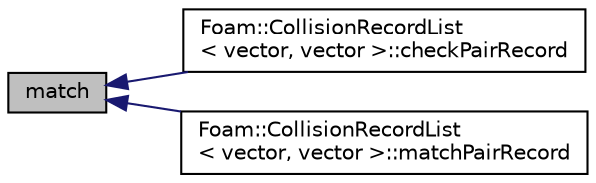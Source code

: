 digraph "match"
{
  bgcolor="transparent";
  edge [fontname="Helvetica",fontsize="10",labelfontname="Helvetica",labelfontsize="10"];
  node [fontname="Helvetica",fontsize="10",shape=record];
  rankdir="LR";
  Node77 [label="match",height=0.2,width=0.4,color="black", fillcolor="grey75", style="filled", fontcolor="black"];
  Node77 -> Node78 [dir="back",color="midnightblue",fontsize="10",style="solid",fontname="Helvetica"];
  Node78 [label="Foam::CollisionRecordList\l\< vector, vector \>::checkPairRecord",height=0.2,width=0.4,color="black",URL="$a24993.html#a58f878add16fc44f1ee24fcb1650f003",tooltip="Enquire if the specified record exists without modifying. "];
  Node77 -> Node79 [dir="back",color="midnightblue",fontsize="10",style="solid",fontname="Helvetica"];
  Node79 [label="Foam::CollisionRecordList\l\< vector, vector \>::matchPairRecord",height=0.2,width=0.4,color="black",URL="$a24993.html#a10f9e3b2e51493ec68e0a159cb514afe",tooltip="Enquires if the proc and id pair of the other particle are. "];
}
